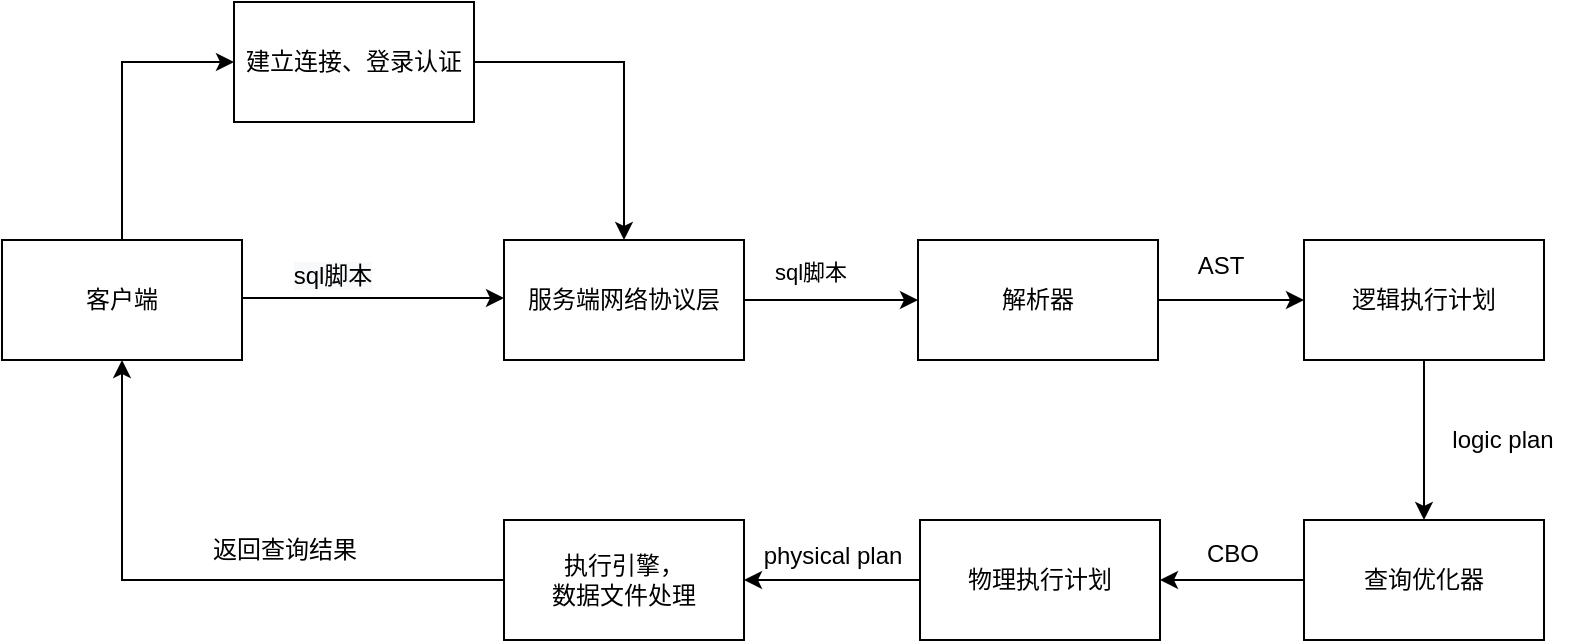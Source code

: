 <mxfile version="16.5.1" type="device"><diagram id="pRmMLQg4gV0hE79tGfhs" name="第 1 页"><mxGraphModel dx="2169" dy="985" grid="1" gridSize="10" guides="1" tooltips="1" connect="1" arrows="1" fold="1" page="1" pageScale="1" pageWidth="827" pageHeight="1169" math="0" shadow="0"><root><mxCell id="0"/><mxCell id="1" parent="0"/><mxCell id="rv30vVOGWbSUX9oNo8OR-3" value="" style="edgeStyle=orthogonalEdgeStyle;rounded=0;orthogonalLoop=1;jettySize=auto;html=1;" edge="1" parent="1"><mxGeometry relative="1" as="geometry"><mxPoint x="110" y="239" as="sourcePoint"/><mxPoint x="241" y="239" as="targetPoint"/></mxGeometry></mxCell><mxCell id="rv30vVOGWbSUX9oNo8OR-23" value="&lt;span style=&quot;font-size: 12px ; background-color: rgb(248 , 249 , 250)&quot;&gt;sql脚本&lt;/span&gt;" style="edgeLabel;html=1;align=center;verticalAlign=middle;resizable=0;points=[];" vertex="1" connectable="0" parent="rv30vVOGWbSUX9oNo8OR-3"><mxGeometry x="-0.313" y="-1" relative="1" as="geometry"><mxPoint y="-12" as="offset"/></mxGeometry></mxCell><mxCell id="rv30vVOGWbSUX9oNo8OR-5" value="" style="edgeStyle=orthogonalEdgeStyle;rounded=0;orthogonalLoop=1;jettySize=auto;html=1;entryX=0;entryY=0.5;entryDx=0;entryDy=0;" edge="1" parent="1" source="rv30vVOGWbSUX9oNo8OR-1" target="rv30vVOGWbSUX9oNo8OR-4"><mxGeometry relative="1" as="geometry"/></mxCell><mxCell id="rv30vVOGWbSUX9oNo8OR-1" value="客户端" style="rounded=0;whiteSpace=wrap;html=1;" vertex="1" parent="1"><mxGeometry x="-10" y="210" width="120" height="60" as="geometry"/></mxCell><mxCell id="rv30vVOGWbSUX9oNo8OR-11" value="" style="edgeStyle=orthogonalEdgeStyle;rounded=0;orthogonalLoop=1;jettySize=auto;html=1;" edge="1" parent="1" source="rv30vVOGWbSUX9oNo8OR-2" target="rv30vVOGWbSUX9oNo8OR-10"><mxGeometry relative="1" as="geometry"/></mxCell><mxCell id="rv30vVOGWbSUX9oNo8OR-22" value="sql脚本" style="edgeLabel;html=1;align=center;verticalAlign=middle;resizable=0;points=[];" vertex="1" connectable="0" parent="rv30vVOGWbSUX9oNo8OR-11"><mxGeometry x="-0.25" y="-2" relative="1" as="geometry"><mxPoint y="-16" as="offset"/></mxGeometry></mxCell><mxCell id="rv30vVOGWbSUX9oNo8OR-2" value="服务端网络协议层" style="whiteSpace=wrap;html=1;rounded=0;" vertex="1" parent="1"><mxGeometry x="241" y="210" width="120" height="60" as="geometry"/></mxCell><mxCell id="rv30vVOGWbSUX9oNo8OR-6" style="edgeStyle=orthogonalEdgeStyle;rounded=0;orthogonalLoop=1;jettySize=auto;html=1;exitX=1;exitY=0.5;exitDx=0;exitDy=0;entryX=0.5;entryY=0;entryDx=0;entryDy=0;" edge="1" parent="1" source="rv30vVOGWbSUX9oNo8OR-4" target="rv30vVOGWbSUX9oNo8OR-2"><mxGeometry relative="1" as="geometry"/></mxCell><mxCell id="rv30vVOGWbSUX9oNo8OR-4" value="建立连接、登录认证" style="whiteSpace=wrap;html=1;rounded=0;" vertex="1" parent="1"><mxGeometry x="106" y="91" width="120" height="60" as="geometry"/></mxCell><mxCell id="rv30vVOGWbSUX9oNo8OR-13" value="" style="edgeStyle=orthogonalEdgeStyle;rounded=0;orthogonalLoop=1;jettySize=auto;html=1;" edge="1" parent="1" source="rv30vVOGWbSUX9oNo8OR-10" target="rv30vVOGWbSUX9oNo8OR-12"><mxGeometry relative="1" as="geometry"/></mxCell><mxCell id="rv30vVOGWbSUX9oNo8OR-10" value="解析器" style="whiteSpace=wrap;html=1;rounded=0;" vertex="1" parent="1"><mxGeometry x="448" y="210" width="120" height="60" as="geometry"/></mxCell><mxCell id="rv30vVOGWbSUX9oNo8OR-15" value="" style="edgeStyle=orthogonalEdgeStyle;rounded=0;orthogonalLoop=1;jettySize=auto;html=1;" edge="1" parent="1" source="rv30vVOGWbSUX9oNo8OR-12" target="rv30vVOGWbSUX9oNo8OR-14"><mxGeometry relative="1" as="geometry"/></mxCell><mxCell id="rv30vVOGWbSUX9oNo8OR-12" value="逻辑执行计划" style="whiteSpace=wrap;html=1;rounded=0;" vertex="1" parent="1"><mxGeometry x="641" y="210" width="120" height="60" as="geometry"/></mxCell><mxCell id="rv30vVOGWbSUX9oNo8OR-17" value="" style="edgeStyle=orthogonalEdgeStyle;rounded=0;orthogonalLoop=1;jettySize=auto;html=1;" edge="1" parent="1" source="rv30vVOGWbSUX9oNo8OR-14" target="rv30vVOGWbSUX9oNo8OR-16"><mxGeometry relative="1" as="geometry"/></mxCell><mxCell id="rv30vVOGWbSUX9oNo8OR-14" value="查询优化器" style="whiteSpace=wrap;html=1;rounded=0;" vertex="1" parent="1"><mxGeometry x="641" y="350" width="120" height="60" as="geometry"/></mxCell><mxCell id="rv30vVOGWbSUX9oNo8OR-19" value="" style="edgeStyle=orthogonalEdgeStyle;rounded=0;orthogonalLoop=1;jettySize=auto;html=1;" edge="1" parent="1" source="rv30vVOGWbSUX9oNo8OR-16" target="rv30vVOGWbSUX9oNo8OR-18"><mxGeometry relative="1" as="geometry"/></mxCell><mxCell id="rv30vVOGWbSUX9oNo8OR-16" value="物理执行计划" style="whiteSpace=wrap;html=1;rounded=0;" vertex="1" parent="1"><mxGeometry x="449" y="350" width="120" height="60" as="geometry"/></mxCell><mxCell id="rv30vVOGWbSUX9oNo8OR-20" style="edgeStyle=orthogonalEdgeStyle;rounded=0;orthogonalLoop=1;jettySize=auto;html=1;exitX=0;exitY=0.5;exitDx=0;exitDy=0;entryX=0.5;entryY=1;entryDx=0;entryDy=0;" edge="1" parent="1" source="rv30vVOGWbSUX9oNo8OR-18" target="rv30vVOGWbSUX9oNo8OR-1"><mxGeometry relative="1" as="geometry"/></mxCell><mxCell id="rv30vVOGWbSUX9oNo8OR-18" value="执行引擎，&lt;br&gt;数据文件处理" style="whiteSpace=wrap;html=1;rounded=0;" vertex="1" parent="1"><mxGeometry x="241" y="350" width="120" height="60" as="geometry"/></mxCell><mxCell id="rv30vVOGWbSUX9oNo8OR-21" value="返回查询结果" style="text;html=1;align=center;verticalAlign=middle;resizable=0;points=[];autosize=1;strokeColor=none;fillColor=none;" vertex="1" parent="1"><mxGeometry x="86" y="355" width="90" height="20" as="geometry"/></mxCell><mxCell id="rv30vVOGWbSUX9oNo8OR-24" value="AST" style="text;html=1;align=center;verticalAlign=middle;resizable=0;points=[];autosize=1;strokeColor=none;fillColor=none;" vertex="1" parent="1"><mxGeometry x="579" y="213" width="40" height="20" as="geometry"/></mxCell><mxCell id="rv30vVOGWbSUX9oNo8OR-25" value="logic plan" style="text;html=1;align=center;verticalAlign=middle;resizable=0;points=[];autosize=1;strokeColor=none;fillColor=none;" vertex="1" parent="1"><mxGeometry x="705" y="300" width="70" height="20" as="geometry"/></mxCell><mxCell id="rv30vVOGWbSUX9oNo8OR-26" value="physical plan" style="text;html=1;align=center;verticalAlign=middle;resizable=0;points=[];autosize=1;strokeColor=none;fillColor=none;" vertex="1" parent="1"><mxGeometry x="365" y="358" width="80" height="20" as="geometry"/></mxCell><mxCell id="rv30vVOGWbSUX9oNo8OR-27" value="CBO" style="text;html=1;align=center;verticalAlign=middle;resizable=0;points=[];autosize=1;strokeColor=none;fillColor=none;" vertex="1" parent="1"><mxGeometry x="585" y="357" width="40" height="20" as="geometry"/></mxCell></root></mxGraphModel></diagram></mxfile>